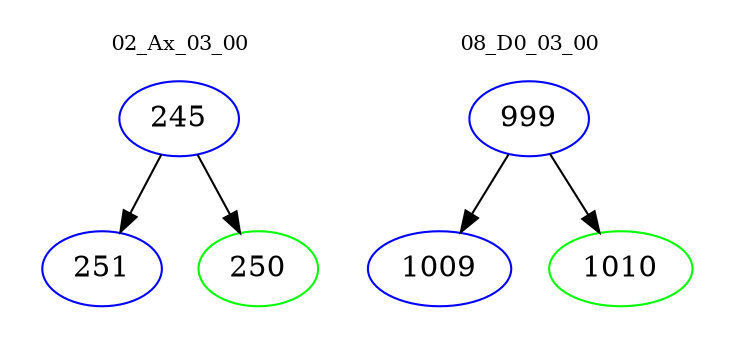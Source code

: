 digraph{
subgraph cluster_0 {
color = white
label = "02_Ax_03_00";
fontsize=10;
T0_245 [label="245", color="blue"]
T0_245 -> T0_251 [color="black"]
T0_251 [label="251", color="blue"]
T0_245 -> T0_250 [color="black"]
T0_250 [label="250", color="green"]
}
subgraph cluster_1 {
color = white
label = "08_D0_03_00";
fontsize=10;
T1_999 [label="999", color="blue"]
T1_999 -> T1_1009 [color="black"]
T1_1009 [label="1009", color="blue"]
T1_999 -> T1_1010 [color="black"]
T1_1010 [label="1010", color="green"]
}
}
